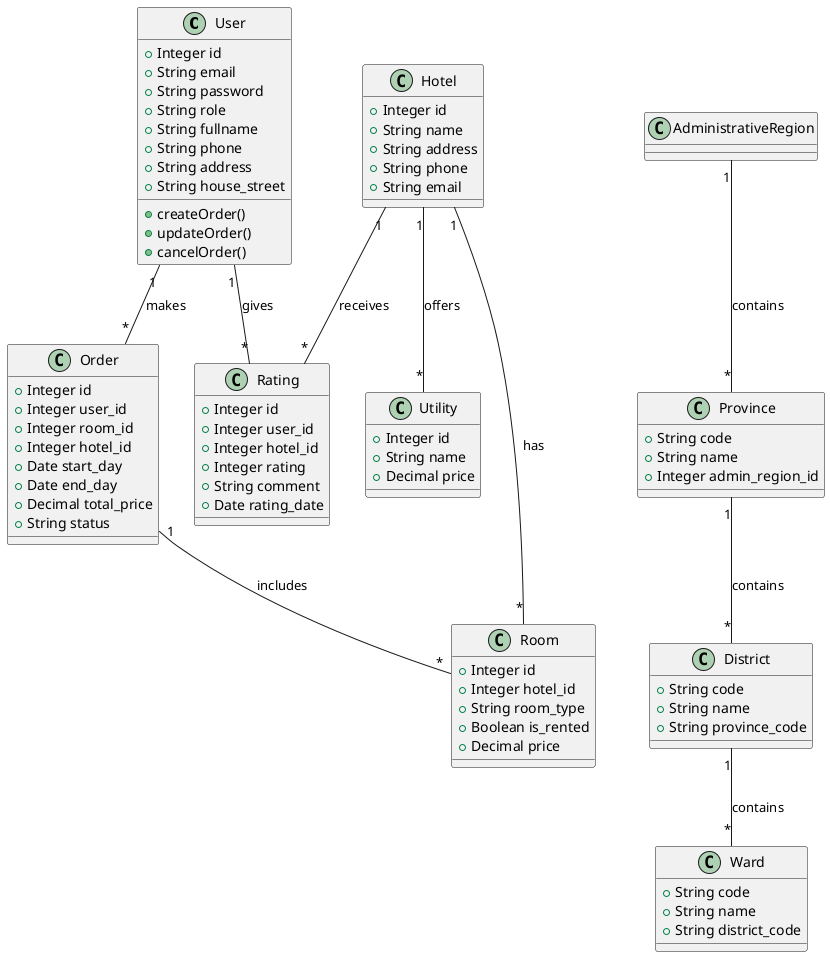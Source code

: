 @startuml
class User {
  +Integer id
  +String email
  +String password
  +String role
  +String fullname
  +String phone
  +String address
  +String house_street

  +createOrder()
  +updateOrder()
  +cancelOrder()
}

class Rating {
  +Integer id
  +Integer user_id
  +Integer hotel_id
  +Integer rating
  +String comment
  +Date rating_date
}

class Hotel {
  +Integer id
  +String name
  +String address
  +String phone
  +String email
}

class Room {
  +Integer id
  +Integer hotel_id
  +String room_type
  +Boolean is_rented
  +Decimal price
}

class Order {
  +Integer id
  +Integer user_id
  +Integer room_id
  +Integer hotel_id
  +Date start_day
  +Date end_day
  +Decimal total_price
  +String status
}

class Utility {
  +Integer id
  +String name
  +Decimal price
}

class Province {
  +String code
  +String name
  +Integer admin_region_id
}

class District {
  +String code
  +String name
  +String province_code
}

class Ward {
  +String code
  +String name
  +String district_code
}

User "1" -- "*" Order : makes
Hotel "1" -- "*" Room : has
Hotel "1" -- "*" Rating : receives
User "1" -- "*" Rating : gives
Order "1" -- "*" Room : includes
Hotel "1" -- "*" Utility : offers
AdministrativeRegion "1" -- "*" Province : contains
Province "1" -- "*" District : contains
District "1" -- "*" Ward : contains
@enduml
